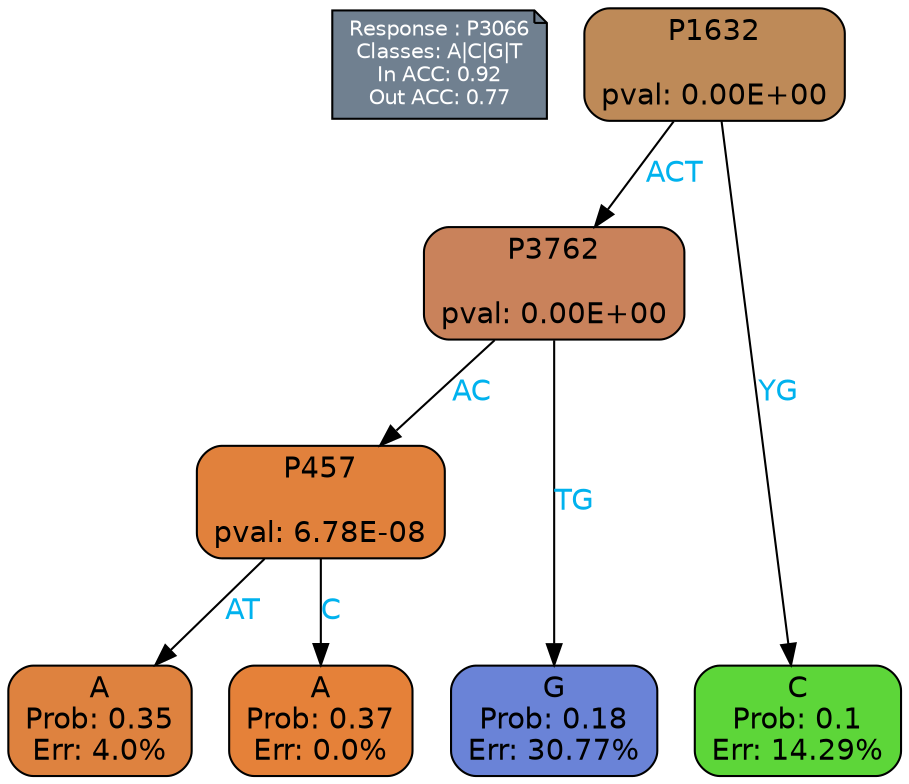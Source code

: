 digraph Tree {
node [shape=box, style="filled, rounded", color="black", fontname=helvetica] ;
graph [ranksep=equally, splines=polylines, bgcolor=transparent, dpi=600] ;
edge [fontname=helvetica] ;
LEGEND [label="Response : P3066
Classes: A|C|G|T
In ACC: 0.92
Out ACC: 0.77
",shape=note,align=left,style=filled,fillcolor="slategray",fontcolor="white",fontsize=10];1 [label="P1632

pval: 0.00E+00", fillcolor="#be8a58"] ;
2 [label="P3762

pval: 0.00E+00", fillcolor="#c9825b"] ;
3 [label="P457

pval: 6.78E-08", fillcolor="#e1813c"] ;
4 [label="A
Prob: 0.35
Err: 4.0%", fillcolor="#de823f"] ;
5 [label="A
Prob: 0.37
Err: 0.0%", fillcolor="#e58139"] ;
6 [label="G
Prob: 0.18
Err: 30.77%", fillcolor="#6a83d7"] ;
7 [label="C
Prob: 0.1
Err: 14.29%", fillcolor="#5dd639"] ;
1 -> 2 [label="ACT",fontcolor=deepskyblue2] ;
1 -> 7 [label="YG",fontcolor=deepskyblue2] ;
2 -> 3 [label="AC",fontcolor=deepskyblue2] ;
2 -> 6 [label="TG",fontcolor=deepskyblue2] ;
3 -> 4 [label="AT",fontcolor=deepskyblue2] ;
3 -> 5 [label="C",fontcolor=deepskyblue2] ;
{rank = same; 4;5;6;7;}{rank = same; LEGEND;1;}}
